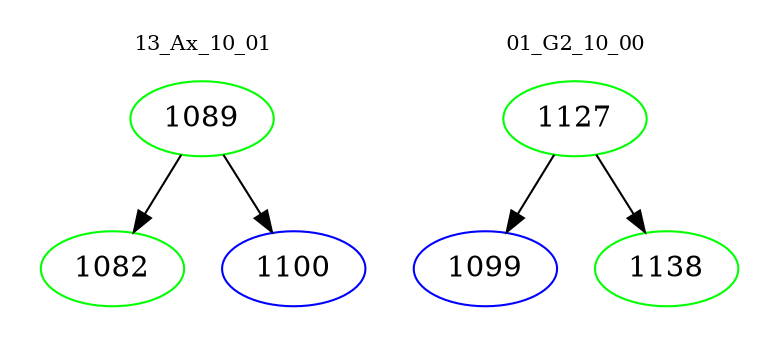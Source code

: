 digraph{
subgraph cluster_0 {
color = white
label = "13_Ax_10_01";
fontsize=10;
T0_1089 [label="1089", color="green"]
T0_1089 -> T0_1082 [color="black"]
T0_1082 [label="1082", color="green"]
T0_1089 -> T0_1100 [color="black"]
T0_1100 [label="1100", color="blue"]
}
subgraph cluster_1 {
color = white
label = "01_G2_10_00";
fontsize=10;
T1_1127 [label="1127", color="green"]
T1_1127 -> T1_1099 [color="black"]
T1_1099 [label="1099", color="blue"]
T1_1127 -> T1_1138 [color="black"]
T1_1138 [label="1138", color="green"]
}
}
